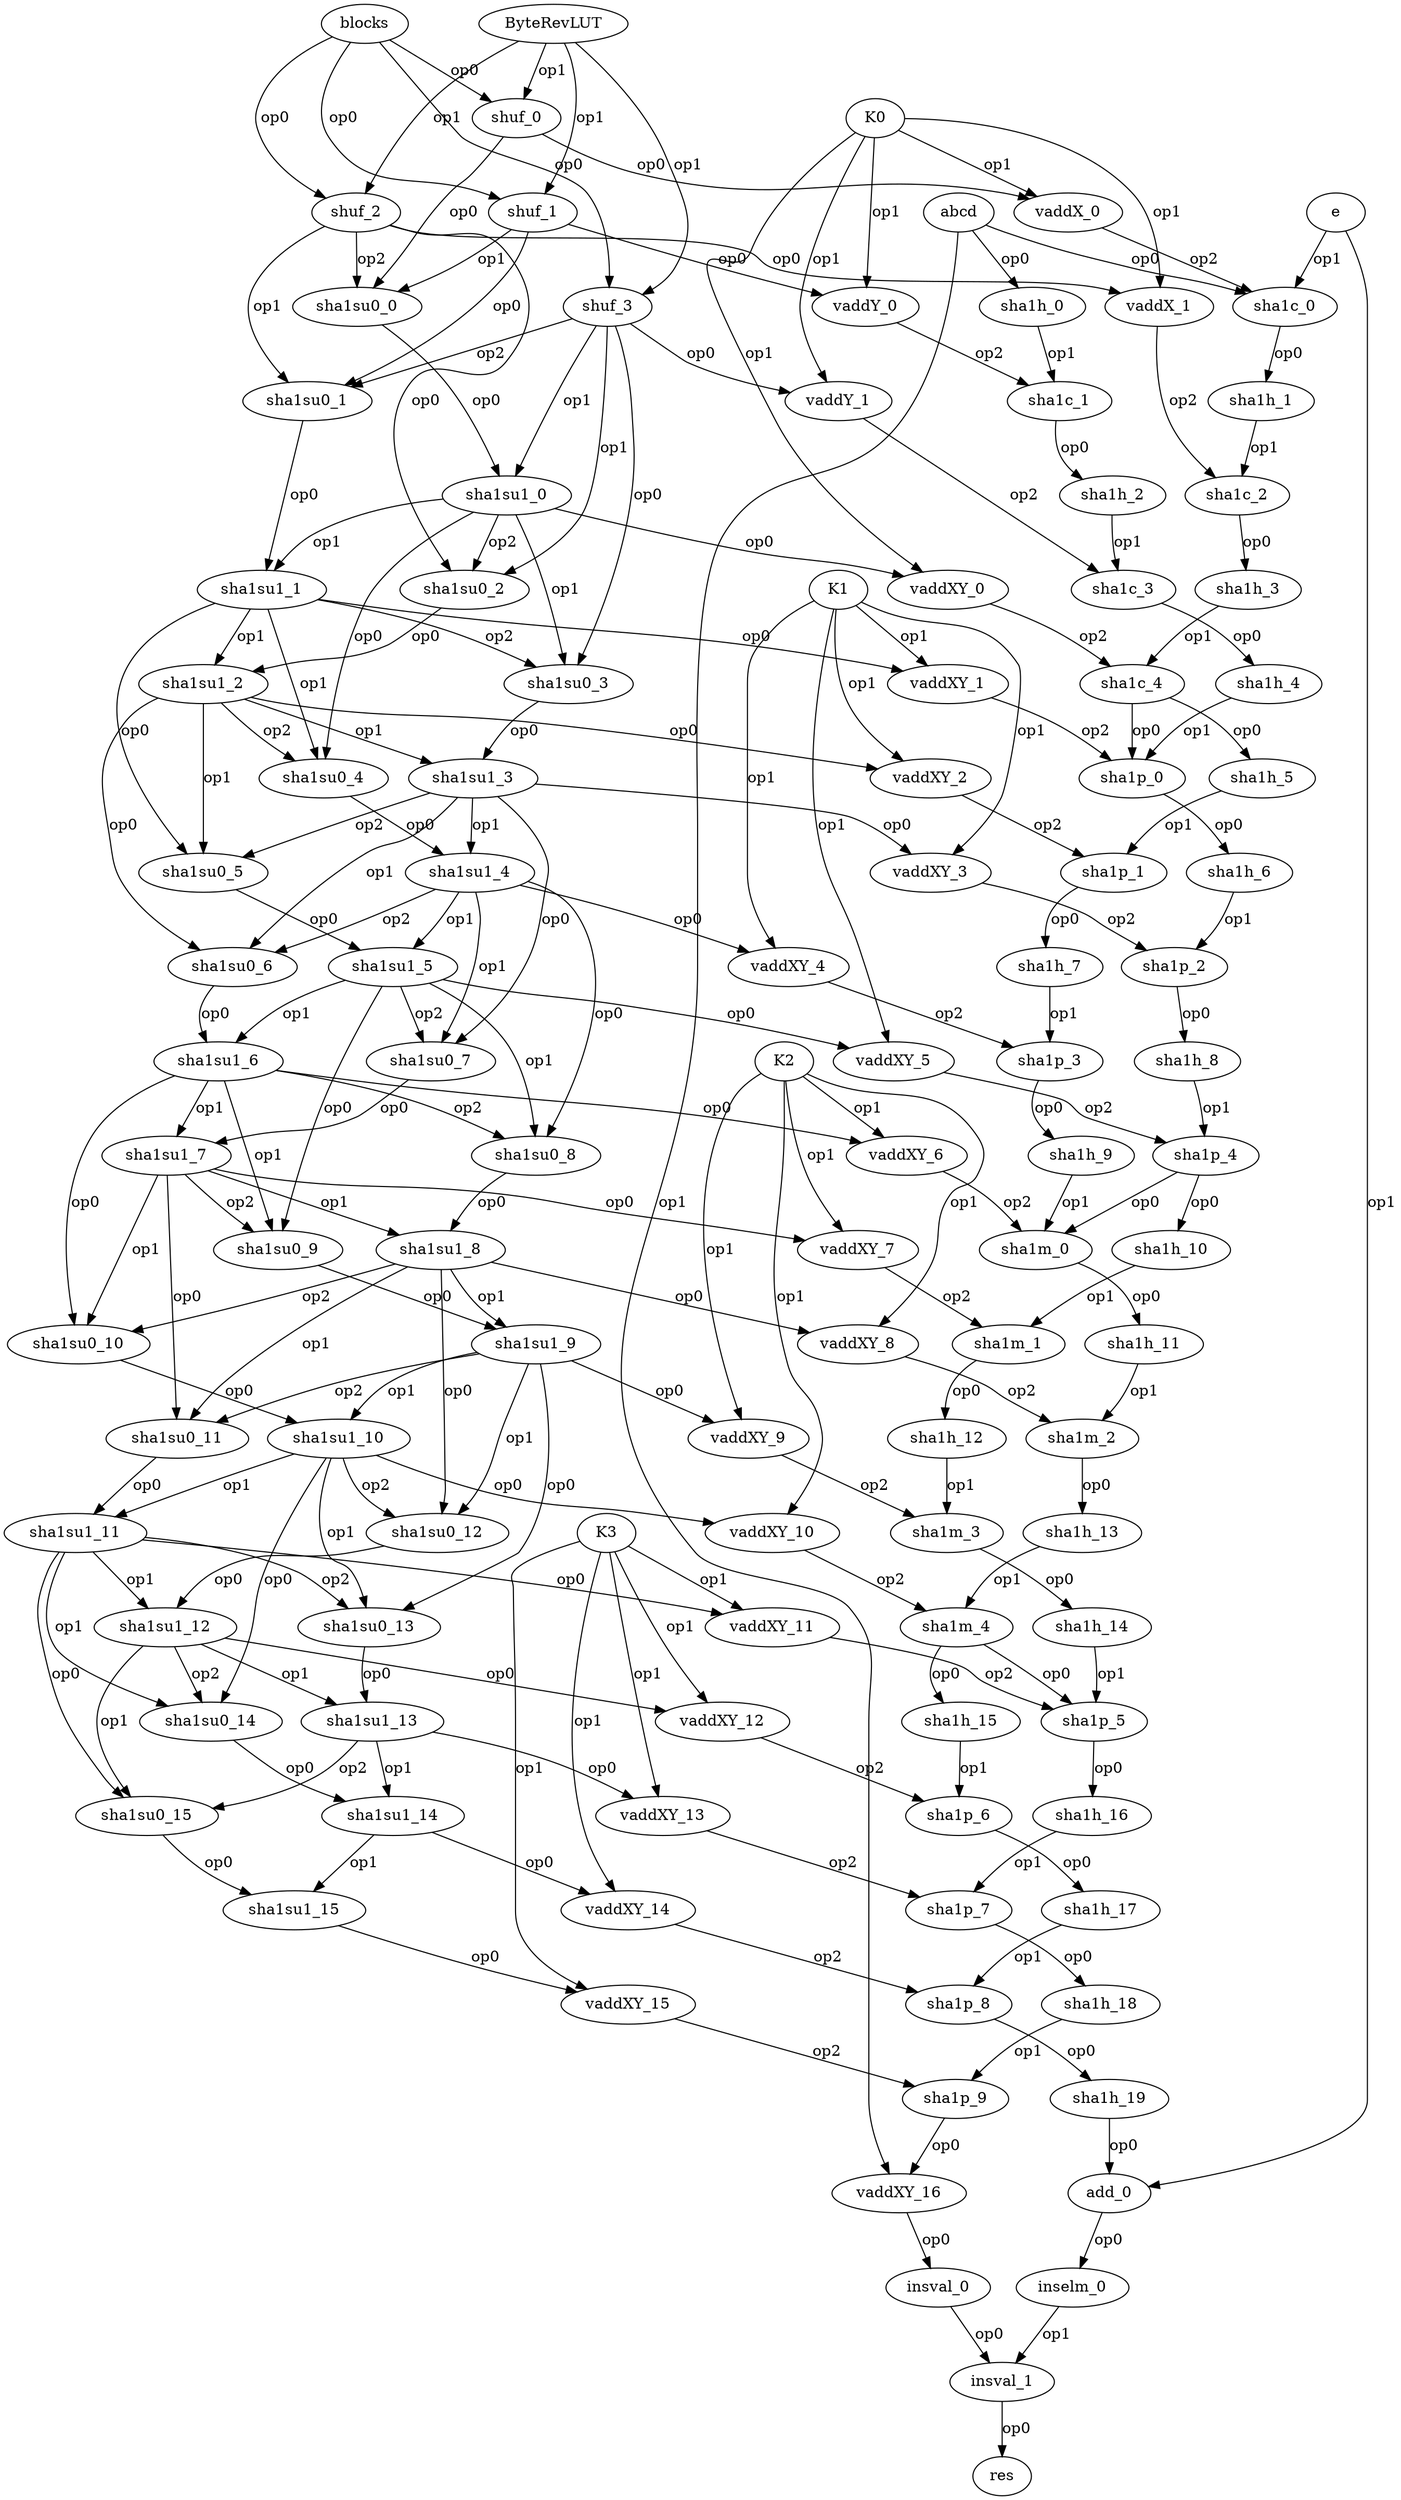 strict digraph "" {
	graph [outputorder=edgesfirst];
	abcd -> sha1h_0	[label=op0];
	abcd -> sha1c_0	[label=op0];
	abcd -> vaddXY_16	[label=op1];
	e -> sha1c_0	[label=op1];
	e -> add_0	[label=op1];
	blocks -> shuf_0	[label=op0];
	blocks -> shuf_1	[label=op0];
	blocks -> shuf_2	[label=op0];
	blocks -> shuf_3	[label=op0];
	shuf_0 -> vaddX_0	[label=op0];
	shuf_0 -> sha1su0_0	[label=op0];
	ByteRevLUT -> shuf_0	[label=op1];
	ByteRevLUT -> shuf_1	[label=op1];
	ByteRevLUT -> shuf_2	[label=op1];
	ByteRevLUT -> shuf_3	[label=op1];
	shuf_1 -> vaddY_0	[label=op0];
	shuf_1 -> sha1su0_0	[label=op1];
	shuf_1 -> sha1su0_1	[label=op0];
	shuf_2 -> vaddX_1	[label=op0];
	shuf_2 -> sha1su0_0	[label=op2];
	shuf_2 -> sha1su0_1	[label=op1];
	shuf_2 -> sha1su0_2	[label=op0];
	shuf_3 -> vaddY_1	[label=op0];
	shuf_3 -> sha1su1_0	[label=op1];
	shuf_3 -> sha1su0_1	[label=op2];
	shuf_3 -> sha1su0_2	[label=op1];
	shuf_3 -> sha1su0_3	[label=op0];
	vaddX_0 -> sha1c_0	[label=op2];
	vaddX_0 -> vaddX_1	[opnum=-1,
		style=invis];
	K0 -> vaddX_0	[label=op1];
	K0 -> vaddY_0	[label=op1];
	K0 -> vaddX_1	[label=op1];
	K0 -> vaddY_1	[label=op1];
	K0 -> vaddXY_0	[label=op1];
	vaddY_0 -> sha1c_1	[label=op2];
	vaddY_0 -> vaddY_1	[opnum=-1,
		style=invis];
	sha1h_0 -> sha1h_1	[opnum=-1,
		style=invis];
	sha1h_0 -> sha1c_1	[label=op1];
	sha1c_0 -> sha1h_1	[label=op0];
	sha1c_0 -> sha1c_1	[label=op0,
		opnum=-1,
		style=invis];
	vaddX_1 -> sha1c_2	[label=op2];
	sha1su0_0 -> sha1su1_0	[label=op0];
	sha1su0_0 -> sha1su0_1	[opnum=-1,
		style=invis];
	sha1su0_0 -> sha1su1_1	[opnum=-1,
		style=invis];
	sha1h_1 -> sha1h_2	[opnum=-1,
		style=invis];
	sha1h_1 -> sha1c_2	[label=op1];
	sha1c_1 -> sha1h_2	[label=op0];
	sha1c_1 -> sha1c_2	[label=op0,
		opnum=-1,
		style=invis];
	vaddY_1 -> sha1c_3	[label=op2];
	sha1su1_0 -> vaddXY_0	[label=op0];
	sha1su1_0 -> sha1su1_1	[label=op1];
	sha1su1_0 -> sha1su0_2	[label=op2];
	sha1su1_0 -> sha1su0_3	[label=op1];
	sha1su1_0 -> sha1su0_4	[label=op0];
	sha1su0_1 -> sha1su1_1	[label=op0];
	sha1su0_1 -> sha1su0_2	[opnum=-1,
		style=invis];
	sha1su0_1 -> sha1su1_2	[opnum=-1,
		style=invis];
	sha1h_2 -> sha1h_3	[opnum=-1,
		style=invis];
	sha1h_2 -> sha1c_3	[label=op1];
	sha1c_2 -> sha1h_3	[label=op0];
	sha1c_2 -> sha1c_3	[label=op0,
		opnum=-1,
		style=invis];
	vaddXY_0 -> vaddXY_1	[opnum=-1,
		style=invis];
	vaddXY_0 -> sha1c_4	[label=op2];
	sha1su1_1 -> vaddXY_1	[label=op0];
	sha1su1_1 -> sha1su1_2	[label=op1];
	sha1su1_1 -> sha1su0_3	[label=op2];
	sha1su1_1 -> sha1su0_4	[label=op1];
	sha1su1_1 -> sha1su0_5	[label=op0];
	sha1su0_2 -> sha1su1_2	[label=op0];
	sha1su0_2 -> sha1su0_3	[opnum=-1,
		style=invis];
	sha1su0_2 -> sha1su1_3	[opnum=-1,
		style=invis];
	sha1h_3 -> sha1h_4	[opnum=-1,
		style=invis];
	sha1h_3 -> sha1c_4	[label=op1];
	sha1c_3 -> sha1h_4	[label=op0];
	sha1c_3 -> sha1c_4	[label=op0,
		opnum=-1,
		style=invis];
	vaddXY_1 -> vaddXY_2	[opnum=-1,
		style=invis];
	vaddXY_1 -> sha1p_0	[label=op2];
	K1 -> vaddXY_1	[label=op1];
	K1 -> vaddXY_2	[label=op1];
	K1 -> vaddXY_3	[label=op1];
	K1 -> vaddXY_4	[label=op1];
	K1 -> vaddXY_5	[label=op1];
	sha1su1_2 -> vaddXY_2	[label=op0];
	sha1su1_2 -> sha1su1_3	[label=op1];
	sha1su1_2 -> sha1su0_4	[label=op2];
	sha1su1_2 -> sha1su0_5	[label=op1];
	sha1su1_2 -> sha1su0_6	[label=op0];
	sha1su0_3 -> sha1su1_3	[label=op0];
	sha1su0_3 -> sha1su0_4	[opnum=-1,
		style=invis];
	sha1su0_3 -> sha1su1_4	[opnum=-1,
		style=invis];
	sha1h_4 -> sha1h_5	[opnum=-1,
		style=invis];
	sha1h_4 -> sha1p_0	[label=op1];
	sha1c_4 -> sha1h_5	[label=op0];
	sha1c_4 -> sha1p_0	[label=op0];
	vaddXY_2 -> vaddXY_3	[opnum=-1,
		style=invis];
	vaddXY_2 -> sha1p_1	[label=op2];
	sha1su1_3 -> vaddXY_3	[label=op0];
	sha1su1_3 -> sha1su1_4	[label=op1];
	sha1su1_3 -> sha1su0_5	[label=op2];
	sha1su1_3 -> sha1su0_6	[label=op1];
	sha1su1_3 -> sha1su0_7	[label=op0];
	sha1su0_4 -> sha1su1_4	[label=op0];
	sha1su0_4 -> sha1su0_5	[opnum=-1,
		style=invis];
	sha1su0_4 -> sha1su1_5	[opnum=-1,
		style=invis];
	sha1h_5 -> sha1h_6	[opnum=-1,
		style=invis];
	sha1h_5 -> sha1p_1	[label=op1];
	sha1p_0 -> sha1h_6	[label=op0];
	sha1p_0 -> sha1p_1	[label=op0,
		opnum=-1,
		style=invis];
	vaddXY_3 -> vaddXY_4	[opnum=-1,
		style=invis];
	vaddXY_3 -> sha1p_2	[label=op2];
	sha1su1_4 -> vaddXY_4	[label=op0];
	sha1su1_4 -> sha1su1_5	[label=op1];
	sha1su1_4 -> sha1su0_6	[label=op2];
	sha1su1_4 -> sha1su0_7	[label=op1];
	sha1su1_4 -> sha1su0_8	[label=op0];
	sha1su0_5 -> sha1su1_5	[label=op0];
	sha1su0_5 -> sha1su0_6	[opnum=-1,
		style=invis];
	sha1su0_5 -> sha1su1_6	[opnum=-1,
		style=invis];
	sha1h_6 -> sha1h_7	[opnum=-1,
		style=invis];
	sha1h_6 -> sha1p_2	[label=op1];
	sha1p_1 -> sha1h_7	[label=op0];
	sha1p_1 -> sha1p_2	[label=op0,
		opnum=-1,
		style=invis];
	vaddXY_4 -> vaddXY_5	[opnum=-1,
		style=invis];
	vaddXY_4 -> sha1p_3	[label=op2];
	sha1su1_5 -> vaddXY_5	[label=op0];
	sha1su1_5 -> sha1su1_6	[label=op1];
	sha1su1_5 -> sha1su0_7	[label=op2];
	sha1su1_5 -> sha1su0_8	[label=op1];
	sha1su1_5 -> sha1su0_9	[label=op0];
	sha1su0_6 -> sha1su1_6	[label=op0];
	sha1su0_6 -> sha1su0_7	[opnum=-1,
		style=invis];
	sha1su0_6 -> sha1su1_7	[opnum=-1,
		style=invis];
	sha1h_7 -> sha1h_8	[opnum=-1,
		style=invis];
	sha1h_7 -> sha1p_3	[label=op1];
	sha1p_2 -> sha1h_8	[label=op0];
	sha1p_2 -> sha1p_3	[label=op0,
		opnum=-1,
		style=invis];
	vaddXY_5 -> vaddXY_6	[opnum=-1,
		style=invis];
	vaddXY_5 -> sha1p_4	[label=op2];
	sha1su1_6 -> vaddXY_6	[label=op0];
	sha1su1_6 -> sha1su1_7	[label=op1];
	sha1su1_6 -> sha1su0_8	[label=op2];
	sha1su1_6 -> sha1su0_9	[label=op1];
	sha1su1_6 -> sha1su0_10	[label=op0];
	sha1su0_7 -> sha1su1_7	[label=op0];
	sha1su0_7 -> sha1su0_8	[opnum=-1,
		style=invis];
	sha1su0_7 -> sha1su1_8	[opnum=-1,
		style=invis];
	sha1h_8 -> sha1h_9	[opnum=-1,
		style=invis];
	sha1h_8 -> sha1p_4	[label=op1];
	sha1p_3 -> sha1h_9	[label=op0];
	sha1p_3 -> sha1p_4	[label=op0,
		opnum=-1,
		style=invis];
	vaddXY_6 -> vaddXY_7	[opnum=-1,
		style=invis];
	vaddXY_6 -> sha1m_0	[label=op2];
	K2 -> vaddXY_6	[label=op1];
	K2 -> vaddXY_7	[label=op1];
	K2 -> vaddXY_8	[label=op1];
	K2 -> vaddXY_9	[label=op1];
	K2 -> vaddXY_10	[label=op1];
	sha1su1_7 -> vaddXY_7	[label=op0];
	sha1su1_7 -> sha1su1_8	[label=op1];
	sha1su1_7 -> sha1su0_9	[label=op2];
	sha1su1_7 -> sha1su0_10	[label=op1];
	sha1su1_7 -> sha1su0_11	[label=op0];
	sha1su0_8 -> sha1su1_8	[label=op0];
	sha1su0_8 -> sha1su0_9	[opnum=-1,
		style=invis];
	sha1su0_8 -> sha1su1_9	[opnum=-1,
		style=invis];
	sha1h_9 -> sha1h_10	[opnum=-1,
		style=invis];
	sha1h_9 -> sha1m_0	[label=op1];
	sha1p_4 -> sha1h_10	[label=op0];
	sha1p_4 -> sha1m_0	[label=op0];
	sha1p_4 -> sha1p_5	[opnum=-1,
		style=invis];
	vaddXY_7 -> vaddXY_8	[opnum=-1,
		style=invis];
	vaddXY_7 -> sha1m_1	[label=op2];
	sha1su1_8 -> vaddXY_8	[label=op0];
	sha1su1_8 -> sha1su1_9	[label=op1];
	sha1su1_8 -> sha1su0_10	[label=op2];
	sha1su1_8 -> sha1su0_11	[label=op1];
	sha1su1_8 -> sha1su0_12	[label=op0];
	sha1su0_9 -> sha1su1_9	[label=op0];
	sha1su0_9 -> sha1su0_10	[opnum=-1,
		style=invis];
	sha1su0_9 -> sha1su1_10	[opnum=-1,
		style=invis];
	sha1h_10 -> sha1h_11	[opnum=-1,
		style=invis];
	sha1h_10 -> sha1m_1	[label=op1];
	sha1m_0 -> sha1h_11	[label=op0];
	sha1m_0 -> sha1m_1	[label=op0,
		opnum=-1,
		style=invis];
	vaddXY_8 -> vaddXY_9	[opnum=-1,
		style=invis];
	vaddXY_8 -> sha1m_2	[label=op2];
	sha1su1_9 -> vaddXY_9	[label=op0];
	sha1su1_9 -> sha1su1_10	[label=op1];
	sha1su1_9 -> sha1su0_11	[label=op2];
	sha1su1_9 -> sha1su0_12	[label=op1];
	sha1su1_9 -> sha1su0_13	[label=op0];
	sha1su0_10 -> sha1su1_10	[label=op0];
	sha1su0_10 -> sha1su0_11	[opnum=-1,
		style=invis];
	sha1su0_10 -> sha1su1_11	[opnum=-1,
		style=invis];
	sha1h_11 -> sha1h_12	[opnum=-1,
		style=invis];
	sha1h_11 -> sha1m_2	[label=op1];
	sha1m_1 -> sha1h_12	[label=op0];
	sha1m_1 -> sha1m_2	[label=op0,
		opnum=-1,
		style=invis];
	vaddXY_9 -> vaddXY_10	[opnum=-1,
		style=invis];
	vaddXY_9 -> sha1m_3	[label=op2];
	sha1su1_10 -> vaddXY_10	[label=op0];
	sha1su1_10 -> sha1su1_11	[label=op1];
	sha1su1_10 -> sha1su0_12	[label=op2];
	sha1su1_10 -> sha1su0_13	[label=op1];
	sha1su1_10 -> sha1su0_14	[label=op0];
	sha1su0_11 -> sha1su1_11	[label=op0];
	sha1su0_11 -> sha1su0_12	[opnum=-1,
		style=invis];
	sha1su0_11 -> sha1su1_12	[opnum=-1,
		style=invis];
	sha1h_12 -> sha1h_13	[opnum=-1,
		style=invis];
	sha1h_12 -> sha1m_3	[label=op1];
	sha1m_2 -> sha1h_13	[label=op0];
	sha1m_2 -> sha1m_3	[label=op0,
		opnum=-1,
		style=invis];
	vaddXY_10 -> vaddXY_11	[opnum=-1,
		style=invis];
	vaddXY_10 -> sha1m_4	[label=op2];
	sha1su1_11 -> vaddXY_11	[label=op0];
	sha1su1_11 -> sha1su1_12	[label=op1];
	sha1su1_11 -> sha1su0_13	[label=op2];
	sha1su1_11 -> sha1su0_14	[label=op1];
	sha1su1_11 -> sha1su0_15	[label=op0];
	sha1su0_12 -> sha1su1_12	[label=op0];
	sha1su0_12 -> sha1su0_13	[opnum=-1,
		style=invis];
	sha1su0_12 -> sha1su1_13	[opnum=-1,
		style=invis];
	sha1h_13 -> sha1h_14	[opnum=-1,
		style=invis];
	sha1h_13 -> sha1m_4	[label=op1];
	sha1m_3 -> sha1h_14	[label=op0];
	sha1m_3 -> sha1m_4	[label=op0,
		opnum=-1,
		style=invis];
	vaddXY_11 -> vaddXY_12	[opnum=-1,
		style=invis];
	vaddXY_11 -> sha1p_5	[label=op2];
	K3 -> vaddXY_11	[label=op1];
	K3 -> vaddXY_12	[label=op1];
	K3 -> vaddXY_13	[label=op1];
	K3 -> vaddXY_14	[label=op1];
	K3 -> vaddXY_15	[label=op1];
	sha1su1_12 -> vaddXY_12	[label=op0];
	sha1su1_12 -> sha1su1_13	[label=op1];
	sha1su1_12 -> sha1su0_14	[label=op2];
	sha1su1_12 -> sha1su0_15	[label=op1];
	sha1su0_13 -> sha1su1_13	[label=op0];
	sha1su0_13 -> sha1su0_14	[opnum=-1,
		style=invis];
	sha1su0_13 -> sha1su1_14	[opnum=-1,
		style=invis];
	sha1h_14 -> sha1h_15	[opnum=-1,
		style=invis];
	sha1h_14 -> sha1p_5	[label=op1];
	sha1m_4 -> sha1h_15	[label=op0];
	sha1m_4 -> sha1p_5	[label=op0];
	vaddXY_12 -> vaddXY_13	[opnum=-1,
		style=invis];
	vaddXY_12 -> sha1p_6	[label=op2];
	sha1su1_13 -> vaddXY_13	[label=op0];
	sha1su1_13 -> sha1su1_14	[label=op1];
	sha1su1_13 -> sha1su0_15	[label=op2];
	sha1su0_14 -> sha1su1_14	[label=op0];
	sha1su0_14 -> sha1su0_15	[opnum=-1,
		style=invis];
	sha1su0_14 -> sha1su1_15	[opnum=-1,
		style=invis];
	sha1h_15 -> sha1h_16	[opnum=-1,
		style=invis];
	sha1h_15 -> sha1p_6	[label=op1];
	sha1p_5 -> sha1h_16	[label=op0];
	sha1p_5 -> sha1p_6	[label=op0,
		opnum=-1,
		style=invis];
	vaddXY_13 -> vaddXY_14	[opnum=-1,
		style=invis];
	vaddXY_13 -> sha1p_7	[label=op2];
	sha1su1_14 -> vaddXY_14	[label=op0];
	sha1su1_14 -> sha1su1_15	[label=op1];
	sha1su0_15 -> sha1su1_15	[label=op0];
	sha1h_16 -> sha1h_17	[opnum=-1,
		style=invis];
	sha1h_16 -> sha1p_7	[label=op1];
	sha1p_6 -> sha1h_17	[label=op0];
	sha1p_6 -> sha1p_7	[label=op0,
		opnum=-1,
		style=invis];
	vaddXY_14 -> vaddXY_15	[opnum=-1,
		style=invis];
	vaddXY_14 -> sha1p_8	[label=op2];
	sha1su1_15 -> vaddXY_15	[label=op0];
	sha1h_17 -> sha1h_18	[opnum=-1,
		style=invis];
	sha1h_17 -> sha1p_8	[label=op1];
	sha1p_7 -> sha1h_18	[label=op0];
	sha1p_7 -> sha1p_8	[label=op0,
		opnum=-1,
		style=invis];
	vaddXY_15 -> sha1p_9	[label=op2];
	vaddXY_15 -> vaddXY_16	[opnum=-1,
		style=invis];
	sha1h_18 -> sha1h_19	[opnum=-1,
		style=invis];
	sha1h_18 -> sha1p_9	[label=op1];
	sha1p_8 -> sha1h_19	[label=op0];
	sha1p_8 -> sha1p_9	[label=op0,
		opnum=-1,
		style=invis];
	sha1h_19 -> add_0	[label=op0];
	sha1p_9 -> vaddXY_16	[label=op0];
	vaddXY_16 -> insval_0	[label=op0];
	add_0 -> inselm_0	[label=op0];
	inselm_0 -> insval_1	[label=op1];
	insval_0 -> insval_1	[label=op0];
	insval_1 -> res	[label=op0];
}
